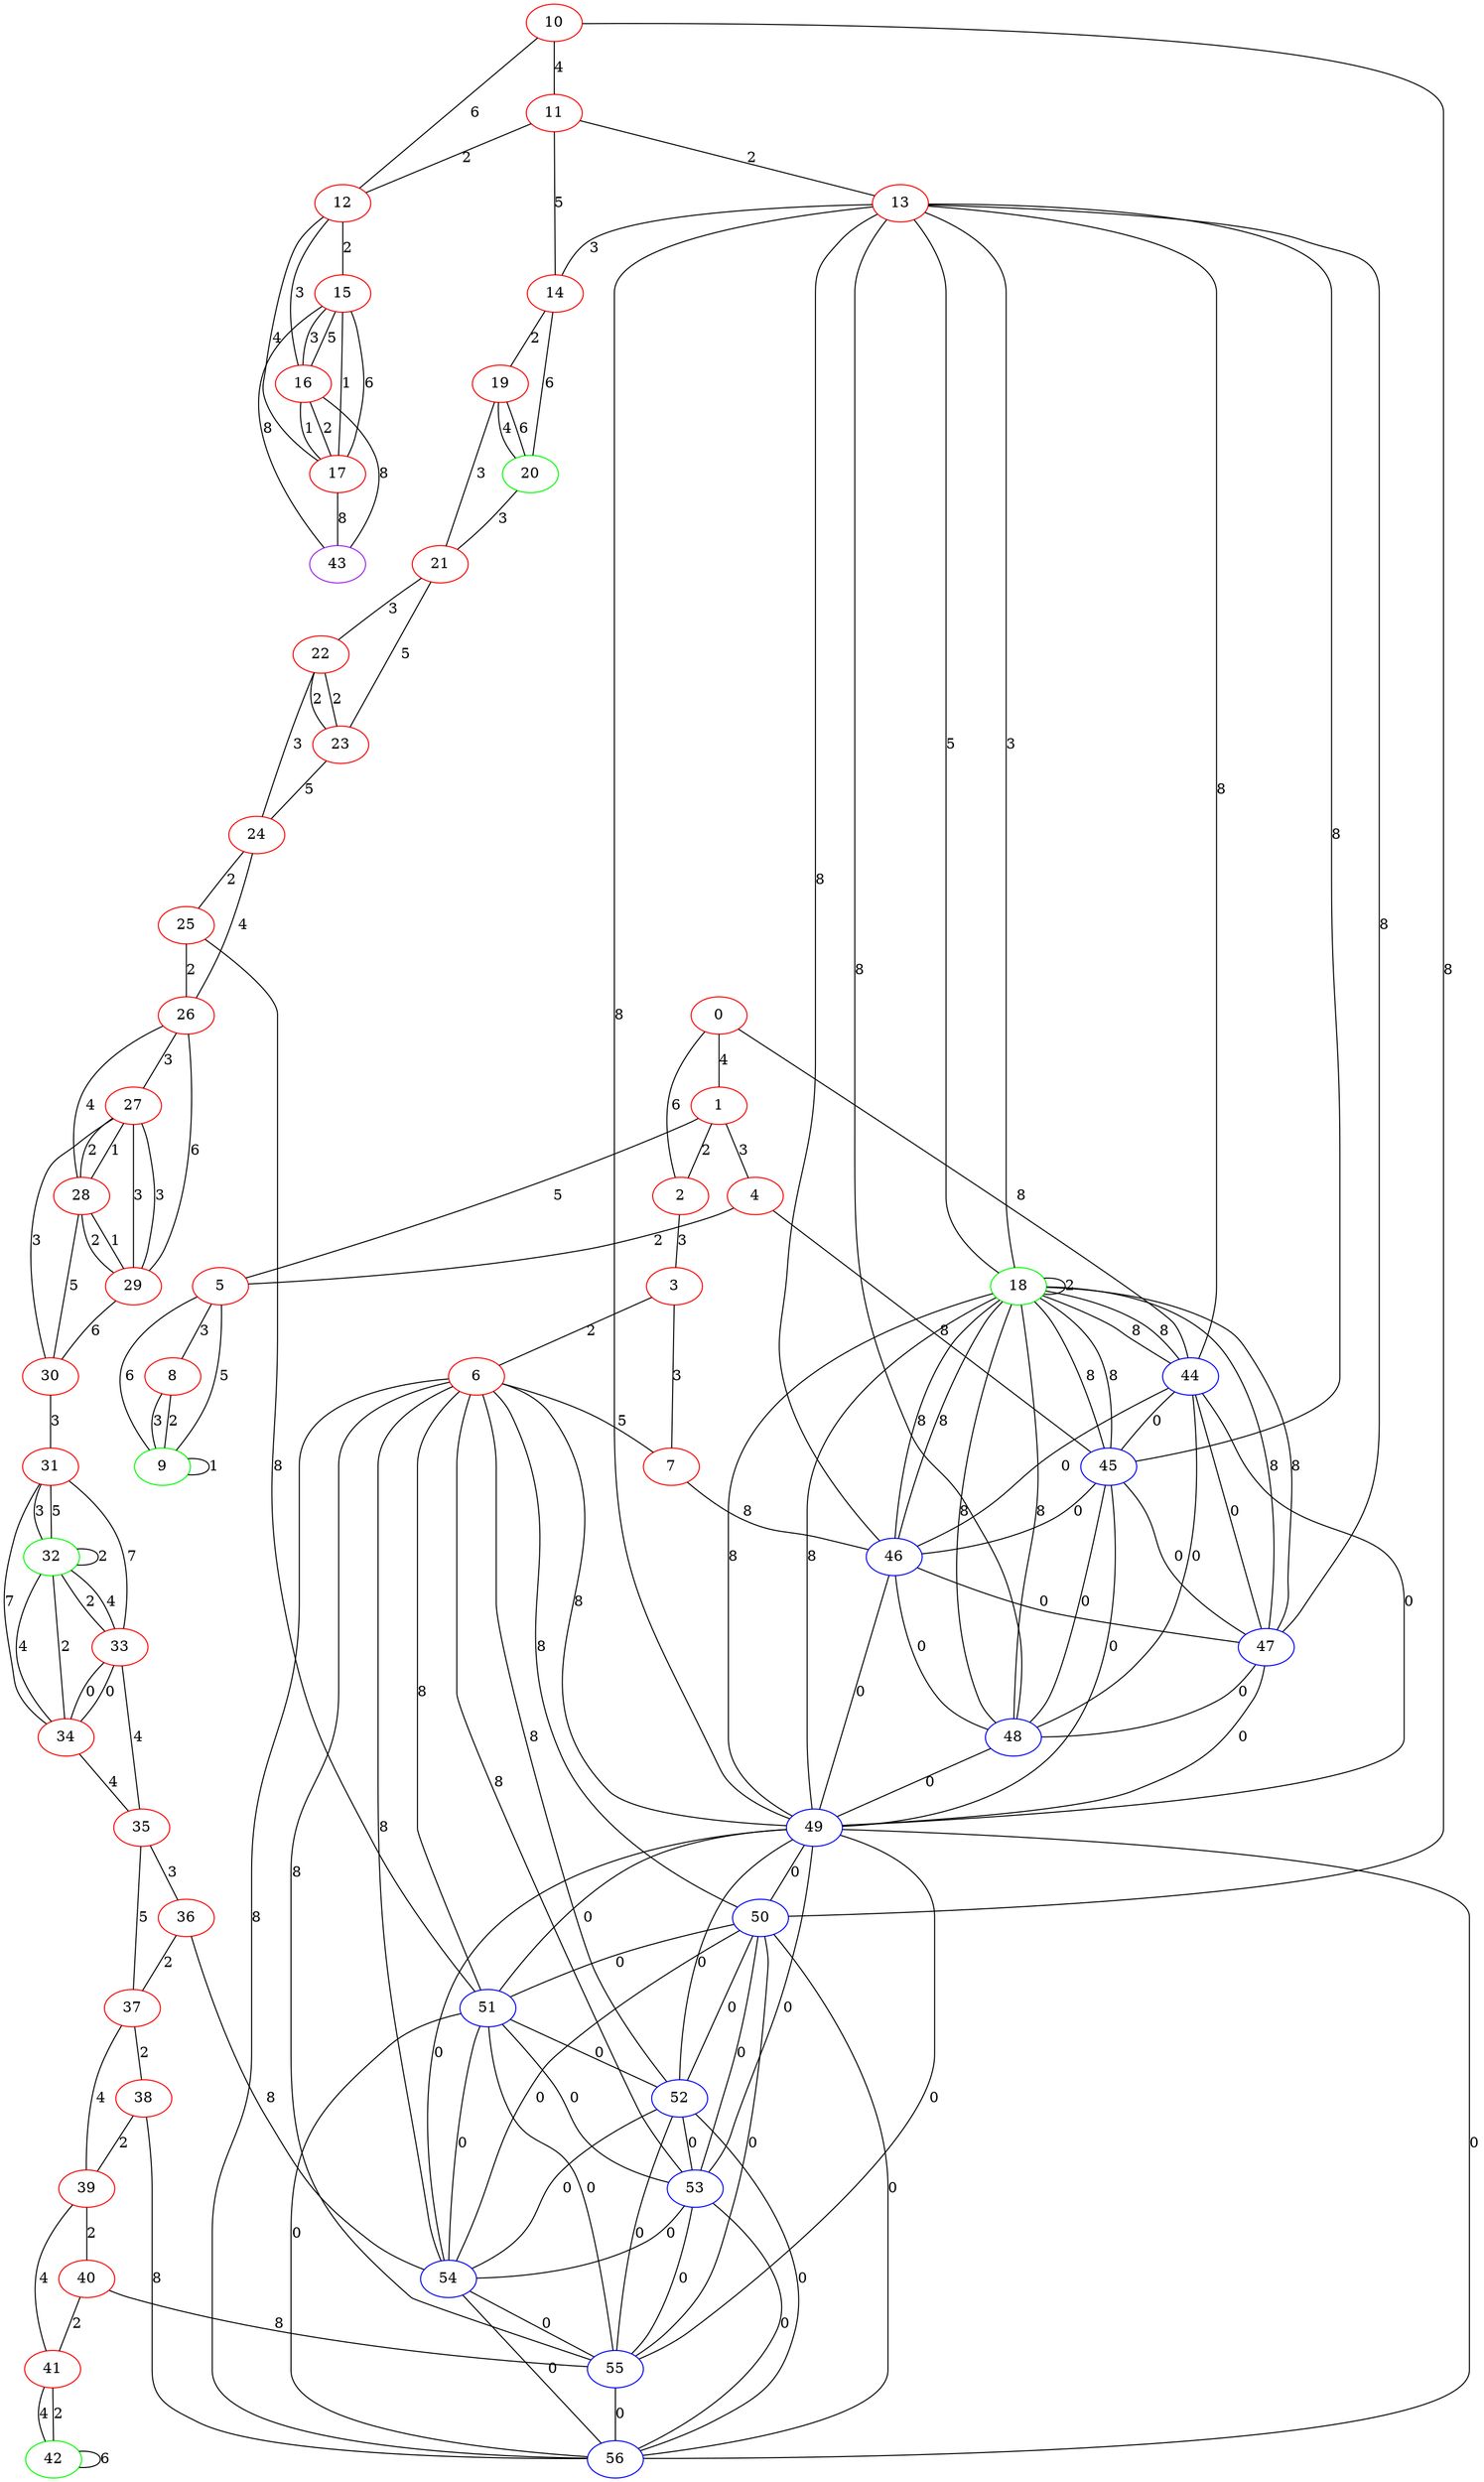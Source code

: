 graph "" {
0 [color=red, weight=1];
1 [color=red, weight=1];
2 [color=red, weight=1];
3 [color=red, weight=1];
4 [color=red, weight=1];
5 [color=red, weight=1];
6 [color=red, weight=1];
7 [color=red, weight=1];
8 [color=red, weight=1];
9 [color=green, weight=2];
10 [color=red, weight=1];
11 [color=red, weight=1];
12 [color=red, weight=1];
13 [color=red, weight=1];
14 [color=red, weight=1];
15 [color=red, weight=1];
16 [color=red, weight=1];
17 [color=red, weight=1];
18 [color=green, weight=2];
19 [color=red, weight=1];
20 [color=green, weight=2];
21 [color=red, weight=1];
22 [color=red, weight=1];
23 [color=red, weight=1];
24 [color=red, weight=1];
25 [color=red, weight=1];
26 [color=red, weight=1];
27 [color=red, weight=1];
28 [color=red, weight=1];
29 [color=red, weight=1];
30 [color=red, weight=1];
31 [color=red, weight=1];
32 [color=green, weight=2];
33 [color=red, weight=1];
34 [color=red, weight=1];
35 [color=red, weight=1];
36 [color=red, weight=1];
37 [color=red, weight=1];
38 [color=red, weight=1];
39 [color=red, weight=1];
40 [color=red, weight=1];
41 [color=red, weight=1];
42 [color=green, weight=2];
43 [color=purple, weight=4];
44 [color=blue, weight=3];
45 [color=blue, weight=3];
46 [color=blue, weight=3];
47 [color=blue, weight=3];
48 [color=blue, weight=3];
49 [color=blue, weight=3];
50 [color=blue, weight=3];
51 [color=blue, weight=3];
52 [color=blue, weight=3];
53 [color=blue, weight=3];
54 [color=blue, weight=3];
55 [color=blue, weight=3];
56 [color=blue, weight=3];
0 -- 1  [key=0, label=4];
0 -- 2  [key=0, label=6];
0 -- 44  [key=0, label=8];
1 -- 2  [key=0, label=2];
1 -- 4  [key=0, label=3];
1 -- 5  [key=0, label=5];
2 -- 3  [key=0, label=3];
3 -- 6  [key=0, label=2];
3 -- 7  [key=0, label=3];
4 -- 5  [key=0, label=2];
4 -- 45  [key=0, label=8];
5 -- 8  [key=0, label=3];
5 -- 9  [key=0, label=5];
5 -- 9  [key=1, label=6];
6 -- 7  [key=0, label=5];
6 -- 49  [key=0, label=8];
6 -- 50  [key=0, label=8];
6 -- 51  [key=0, label=8];
6 -- 52  [key=0, label=8];
6 -- 53  [key=0, label=8];
6 -- 54  [key=0, label=8];
6 -- 55  [key=0, label=8];
6 -- 56  [key=0, label=8];
7 -- 46  [key=0, label=8];
8 -- 9  [key=0, label=2];
8 -- 9  [key=1, label=3];
9 -- 9  [key=0, label=1];
10 -- 50  [key=0, label=8];
10 -- 11  [key=0, label=4];
10 -- 12  [key=0, label=6];
11 -- 12  [key=0, label=2];
11 -- 13  [key=0, label=2];
11 -- 14  [key=0, label=5];
12 -- 16  [key=0, label=3];
12 -- 17  [key=0, label=4];
12 -- 15  [key=0, label=2];
13 -- 44  [key=0, label=8];
13 -- 45  [key=0, label=8];
13 -- 46  [key=0, label=8];
13 -- 47  [key=0, label=8];
13 -- 48  [key=0, label=8];
13 -- 49  [key=0, label=8];
13 -- 18  [key=0, label=5];
13 -- 18  [key=1, label=3];
13 -- 14  [key=0, label=3];
14 -- 19  [key=0, label=2];
14 -- 20  [key=0, label=6];
15 -- 16  [key=0, label=3];
15 -- 16  [key=1, label=5];
15 -- 17  [key=0, label=1];
15 -- 17  [key=1, label=6];
15 -- 43  [key=0, label=8];
16 -- 17  [key=0, label=2];
16 -- 17  [key=1, label=1];
16 -- 43  [key=0, label=8];
17 -- 43  [key=0, label=8];
18 -- 45  [key=0, label=8];
18 -- 45  [key=1, label=8];
18 -- 44  [key=0, label=8];
18 -- 44  [key=1, label=8];
18 -- 46  [key=0, label=8];
18 -- 46  [key=1, label=8];
18 -- 47  [key=0, label=8];
18 -- 47  [key=1, label=8];
18 -- 48  [key=0, label=8];
18 -- 48  [key=1, label=8];
18 -- 49  [key=0, label=8];
18 -- 49  [key=1, label=8];
18 -- 18  [key=0, label=2];
19 -- 20  [key=0, label=6];
19 -- 20  [key=1, label=4];
19 -- 21  [key=0, label=3];
20 -- 21  [key=0, label=3];
21 -- 22  [key=0, label=3];
21 -- 23  [key=0, label=5];
22 -- 24  [key=0, label=3];
22 -- 23  [key=0, label=2];
22 -- 23  [key=1, label=2];
23 -- 24  [key=0, label=5];
24 -- 25  [key=0, label=2];
24 -- 26  [key=0, label=4];
25 -- 26  [key=0, label=2];
25 -- 51  [key=0, label=8];
26 -- 27  [key=0, label=3];
26 -- 28  [key=0, label=4];
26 -- 29  [key=0, label=6];
27 -- 28  [key=0, label=2];
27 -- 28  [key=1, label=1];
27 -- 29  [key=0, label=3];
27 -- 29  [key=1, label=3];
27 -- 30  [key=0, label=3];
28 -- 29  [key=0, label=1];
28 -- 29  [key=1, label=2];
28 -- 30  [key=0, label=5];
29 -- 30  [key=0, label=6];
30 -- 31  [key=0, label=3];
31 -- 32  [key=0, label=3];
31 -- 32  [key=1, label=5];
31 -- 33  [key=0, label=7];
31 -- 34  [key=0, label=7];
32 -- 32  [key=0, label=2];
32 -- 33  [key=0, label=4];
32 -- 33  [key=1, label=2];
32 -- 34  [key=0, label=4];
32 -- 34  [key=1, label=2];
33 -- 34  [key=0, label=0];
33 -- 34  [key=1, label=0];
33 -- 35  [key=0, label=4];
34 -- 35  [key=0, label=4];
35 -- 36  [key=0, label=3];
35 -- 37  [key=0, label=5];
36 -- 37  [key=0, label=2];
36 -- 54  [key=0, label=8];
37 -- 38  [key=0, label=2];
37 -- 39  [key=0, label=4];
38 -- 56  [key=0, label=8];
38 -- 39  [key=0, label=2];
39 -- 40  [key=0, label=2];
39 -- 41  [key=0, label=4];
40 -- 41  [key=0, label=2];
40 -- 55  [key=0, label=8];
41 -- 42  [key=0, label=2];
41 -- 42  [key=1, label=4];
42 -- 42  [key=0, label=6];
44 -- 46  [key=0, label=0];
44 -- 45  [key=0, label=0];
44 -- 48  [key=0, label=0];
44 -- 49  [key=0, label=0];
44 -- 47  [key=0, label=0];
45 -- 46  [key=0, label=0];
45 -- 47  [key=0, label=0];
45 -- 48  [key=0, label=0];
45 -- 49  [key=0, label=0];
46 -- 48  [key=0, label=0];
46 -- 49  [key=0, label=0];
46 -- 47  [key=0, label=0];
47 -- 48  [key=0, label=0];
47 -- 49  [key=0, label=0];
48 -- 49  [key=0, label=0];
49 -- 50  [key=0, label=0];
49 -- 51  [key=0, label=0];
49 -- 52  [key=0, label=0];
49 -- 53  [key=0, label=0];
49 -- 54  [key=0, label=0];
49 -- 55  [key=0, label=0];
49 -- 56  [key=0, label=0];
50 -- 51  [key=0, label=0];
50 -- 52  [key=0, label=0];
50 -- 53  [key=0, label=0];
50 -- 54  [key=0, label=0];
50 -- 55  [key=0, label=0];
50 -- 56  [key=0, label=0];
51 -- 52  [key=0, label=0];
51 -- 53  [key=0, label=0];
51 -- 54  [key=0, label=0];
51 -- 55  [key=0, label=0];
51 -- 56  [key=0, label=0];
52 -- 53  [key=0, label=0];
52 -- 54  [key=0, label=0];
52 -- 55  [key=0, label=0];
52 -- 56  [key=0, label=0];
53 -- 54  [key=0, label=0];
53 -- 55  [key=0, label=0];
53 -- 56  [key=0, label=0];
54 -- 55  [key=0, label=0];
54 -- 56  [key=0, label=0];
55 -- 56  [key=0, label=0];
}

